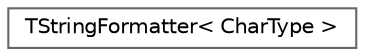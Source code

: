 digraph "Graphical Class Hierarchy"
{
 // INTERACTIVE_SVG=YES
 // LATEX_PDF_SIZE
  bgcolor="transparent";
  edge [fontname=Helvetica,fontsize=10,labelfontname=Helvetica,labelfontsize=10];
  node [fontname=Helvetica,fontsize=10,shape=box,height=0.2,width=0.4];
  rankdir="LR";
  Node0 [id="Node000000",label="TStringFormatter\< CharType \>",height=0.2,width=0.4,color="grey40", fillcolor="white", style="filled",URL="$d6/df6/classTStringFormatter.html",tooltip="A string formatter is responsible for formatting string patterns using a set of named,..."];
}
